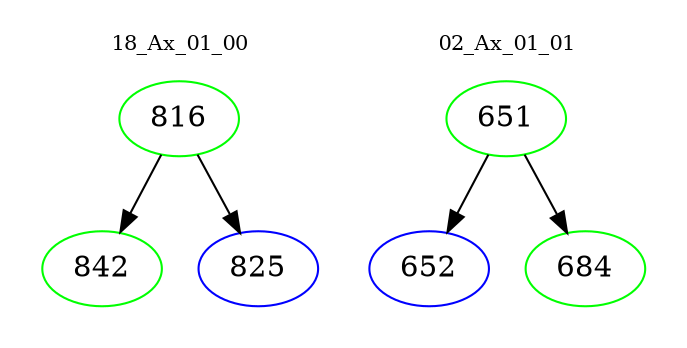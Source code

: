 digraph{
subgraph cluster_0 {
color = white
label = "18_Ax_01_00";
fontsize=10;
T0_816 [label="816", color="green"]
T0_816 -> T0_842 [color="black"]
T0_842 [label="842", color="green"]
T0_816 -> T0_825 [color="black"]
T0_825 [label="825", color="blue"]
}
subgraph cluster_1 {
color = white
label = "02_Ax_01_01";
fontsize=10;
T1_651 [label="651", color="green"]
T1_651 -> T1_652 [color="black"]
T1_652 [label="652", color="blue"]
T1_651 -> T1_684 [color="black"]
T1_684 [label="684", color="green"]
}
}
